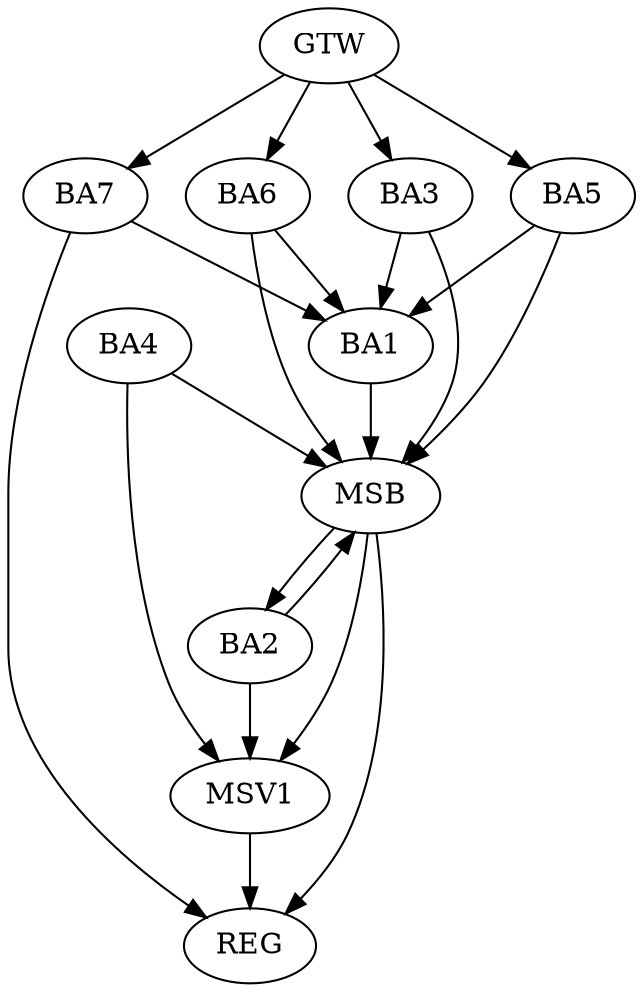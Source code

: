 strict digraph G {
  BA1 [ label="BA1" ];
  BA2 [ label="BA2" ];
  BA3 [ label="BA3" ];
  BA4 [ label="BA4" ];
  BA5 [ label="BA5" ];
  BA6 [ label="BA6" ];
  BA7 [ label="BA7" ];
  GTW [ label="GTW" ];
  REG [ label="REG" ];
  MSB [ label="MSB" ];
  MSV1 [ label="MSV1" ];
  GTW -> BA3;
  GTW -> BA5;
  GTW -> BA6;
  GTW -> BA7;
  BA7 -> REG;
  BA1 -> MSB;
  MSB -> BA2;
  MSB -> REG;
  BA2 -> MSB;
  BA3 -> MSB;
  BA4 -> MSB;
  BA5 -> MSB;
  BA6 -> MSB;
  BA5 -> BA1;
  BA3 -> BA1;
  BA6 -> BA1;
  BA7 -> BA1;
  MSB -> MSV1;
  BA4 -> MSV1;
  BA2 -> MSV1;
  MSV1 -> REG;
}
